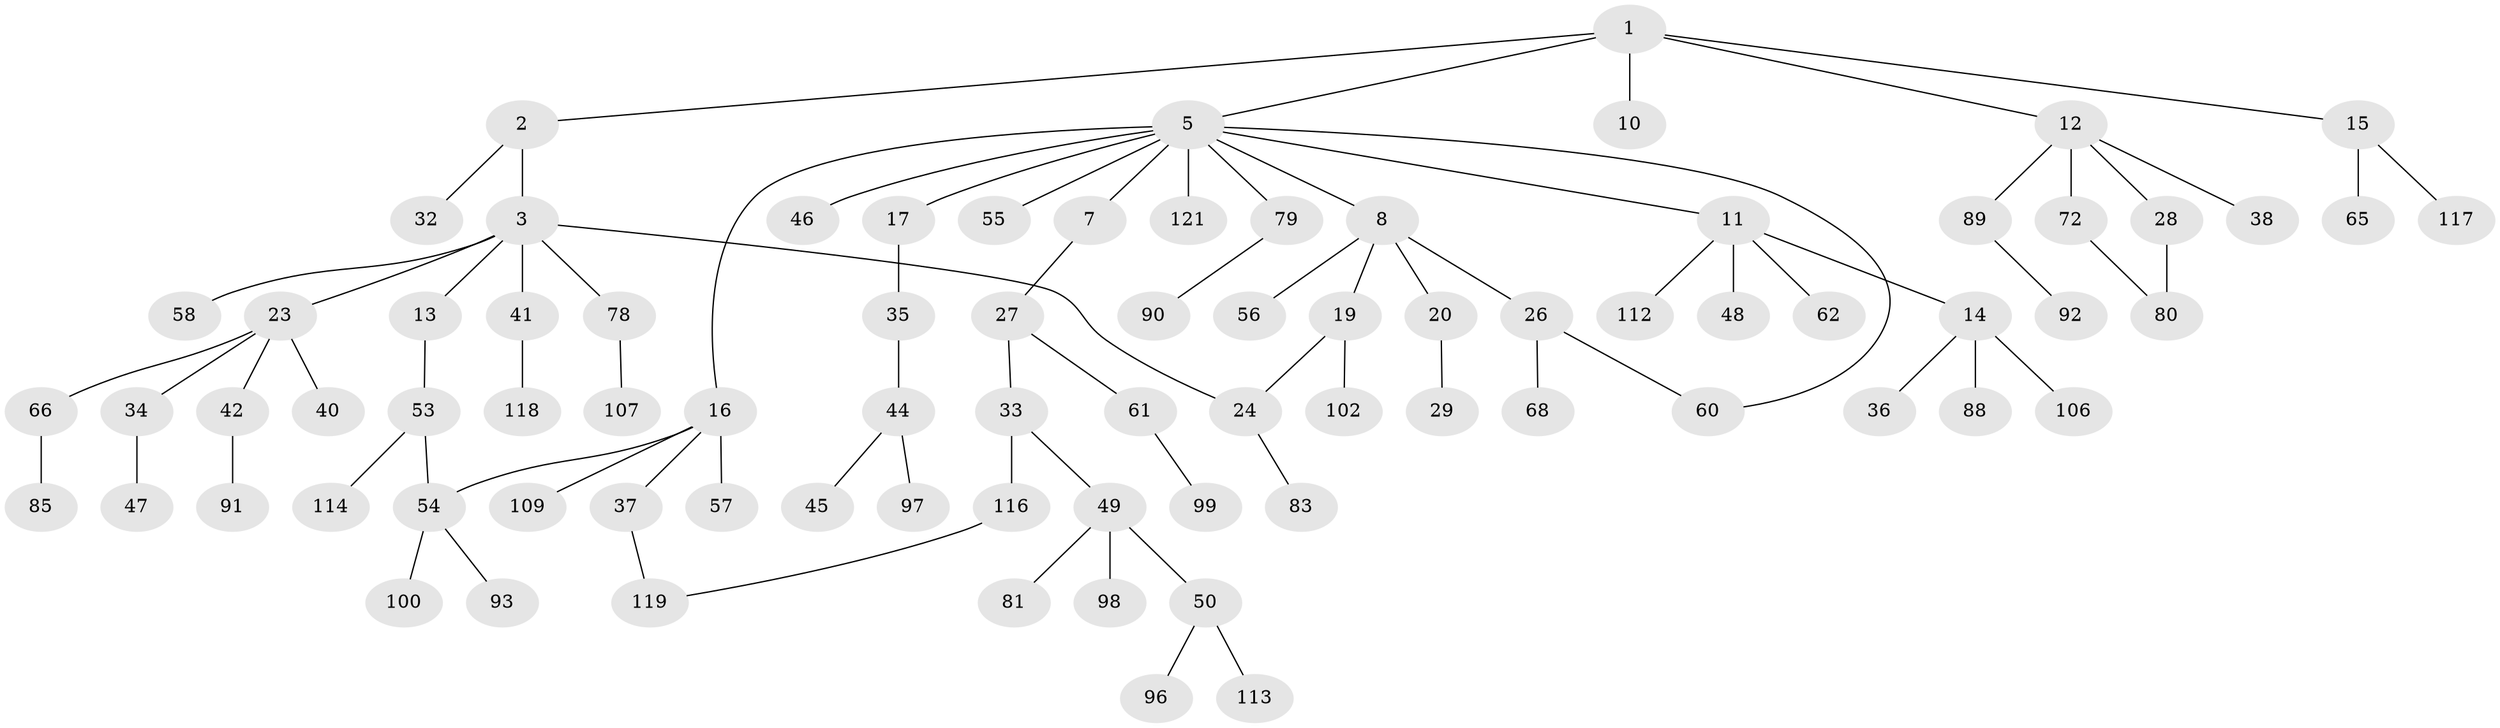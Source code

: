 // Generated by graph-tools (version 1.1) at 2025/23/03/03/25 07:23:33]
// undirected, 81 vertices, 85 edges
graph export_dot {
graph [start="1"]
  node [color=gray90,style=filled];
  1 [super="+63"];
  2 [super="+108"];
  3 [super="+4"];
  5 [super="+6"];
  7 [super="+22"];
  8 [super="+9"];
  10;
  11 [super="+18"];
  12 [super="+21"];
  13 [super="+25"];
  14 [super="+30"];
  15;
  16 [super="+64"];
  17 [super="+51"];
  19 [super="+103"];
  20;
  23;
  24 [super="+73"];
  26 [super="+31"];
  27;
  28;
  29 [super="+87"];
  32 [super="+52"];
  33 [super="+39"];
  34 [super="+59"];
  35 [super="+86"];
  36 [super="+74"];
  37 [super="+76"];
  38 [super="+111"];
  40;
  41 [super="+43"];
  42 [super="+70"];
  44;
  45 [super="+67"];
  46;
  47 [super="+82"];
  48;
  49 [super="+104"];
  50 [super="+105"];
  53 [super="+69"];
  54 [super="+71"];
  55;
  56;
  57;
  58 [super="+84"];
  60;
  61 [super="+110"];
  62;
  65;
  66 [super="+77"];
  68;
  72 [super="+75"];
  78 [super="+101"];
  79;
  80 [super="+94"];
  81;
  83;
  85;
  88;
  89 [super="+95"];
  90;
  91;
  92;
  93;
  96 [super="+120"];
  97 [super="+115"];
  98;
  99;
  100;
  102;
  106;
  107;
  109;
  112;
  113;
  114;
  116;
  117;
  118;
  119;
  121;
  1 -- 2;
  1 -- 5;
  1 -- 10;
  1 -- 12;
  1 -- 15;
  2 -- 3;
  2 -- 32;
  3 -- 13;
  3 -- 23;
  3 -- 58;
  3 -- 78;
  3 -- 41;
  3 -- 24;
  5 -- 7;
  5 -- 8;
  5 -- 11;
  5 -- 17;
  5 -- 60;
  5 -- 79;
  5 -- 121;
  5 -- 16;
  5 -- 46;
  5 -- 55;
  7 -- 27;
  8 -- 19;
  8 -- 20;
  8 -- 56;
  8 -- 26;
  11 -- 14;
  11 -- 48;
  11 -- 112;
  11 -- 62;
  12 -- 28;
  12 -- 38;
  12 -- 72;
  12 -- 89;
  13 -- 53;
  14 -- 36;
  14 -- 106;
  14 -- 88;
  15 -- 65;
  15 -- 117;
  16 -- 37;
  16 -- 57;
  16 -- 109;
  16 -- 54;
  17 -- 35;
  19 -- 24;
  19 -- 102;
  20 -- 29;
  23 -- 34;
  23 -- 40;
  23 -- 42;
  23 -- 66;
  24 -- 83;
  26 -- 68;
  26 -- 60;
  27 -- 33;
  27 -- 61;
  28 -- 80;
  33 -- 49;
  33 -- 116;
  34 -- 47;
  35 -- 44;
  37 -- 119;
  41 -- 118;
  42 -- 91;
  44 -- 45;
  44 -- 97;
  49 -- 50;
  49 -- 81;
  49 -- 98;
  50 -- 96;
  50 -- 113;
  53 -- 54;
  53 -- 114;
  54 -- 93;
  54 -- 100;
  61 -- 99;
  66 -- 85;
  72 -- 80;
  78 -- 107;
  79 -- 90;
  89 -- 92;
  116 -- 119;
}
